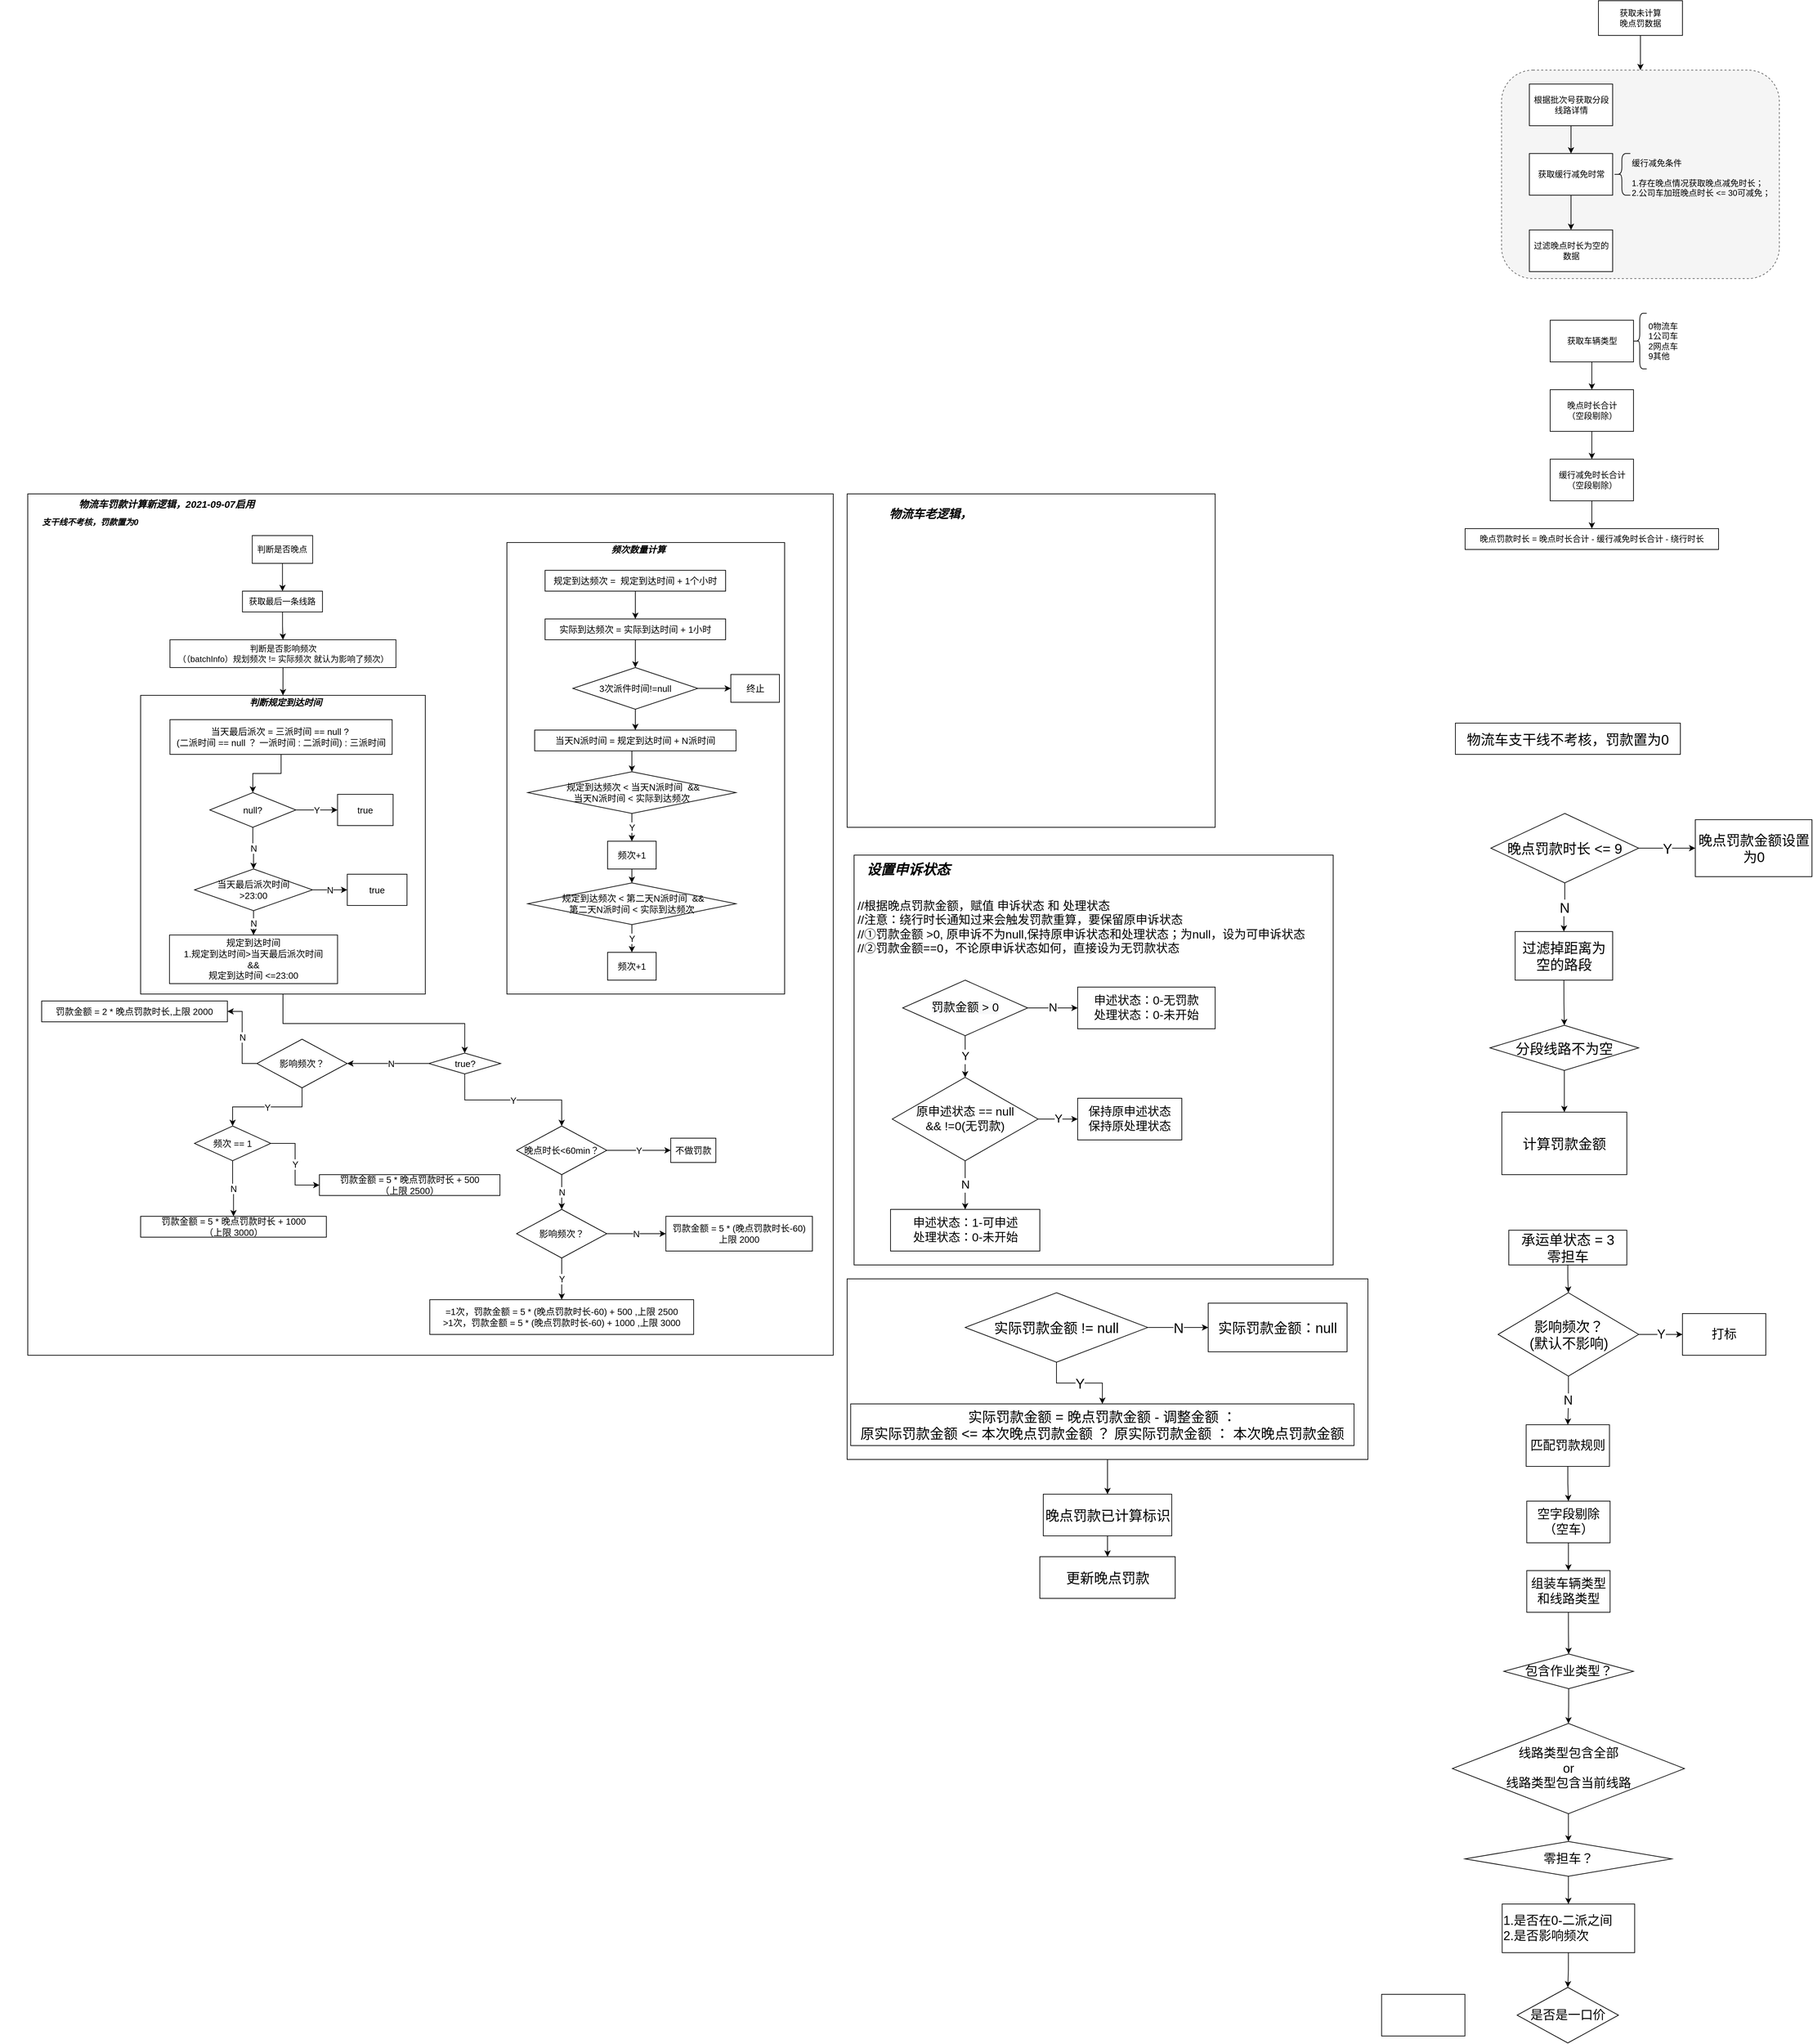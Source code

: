 <mxfile version="15.9.1" type="github">
  <diagram id="L5sY7Q-6gvqycTJfWh3B" name="第 1 页">
    <mxGraphModel dx="4493" dy="668" grid="1" gridSize="10" guides="1" tooltips="1" connect="1" arrows="1" fold="1" page="1" pageScale="1" pageWidth="827" pageHeight="1169" math="0" shadow="0">
      <root>
        <mxCell id="0" />
        <mxCell id="1" parent="0" />
        <mxCell id="x7FfRpxNMGuR6Kh4KBlE-161" style="edgeStyle=orthogonalEdgeStyle;rounded=0;orthogonalLoop=1;jettySize=auto;html=1;exitX=0.5;exitY=1;exitDx=0;exitDy=0;fontSize=20;entryX=0.5;entryY=0;entryDx=0;entryDy=0;" edge="1" parent="1" source="x7FfRpxNMGuR6Kh4KBlE-160" target="x7FfRpxNMGuR6Kh4KBlE-162">
          <mxGeometry relative="1" as="geometry">
            <mxPoint x="-944.667" y="2220" as="targetPoint" />
          </mxGeometry>
        </mxCell>
        <mxCell id="x7FfRpxNMGuR6Kh4KBlE-160" value="" style="rounded=0;whiteSpace=wrap;html=1;fontSize=20;" vertex="1" parent="1">
          <mxGeometry x="-1320" y="1890" width="750" height="260" as="geometry" />
        </mxCell>
        <mxCell id="x7FfRpxNMGuR6Kh4KBlE-134" value="" style="rounded=0;whiteSpace=wrap;html=1;fontSize=17;" vertex="1" parent="1">
          <mxGeometry x="-1320" y="760" width="530" height="480" as="geometry" />
        </mxCell>
        <mxCell id="x7FfRpxNMGuR6Kh4KBlE-17" value="" style="rounded=1;whiteSpace=wrap;html=1;dashed=1;fillColor=#f5f5f5;fontColor=#333333;strokeColor=#666666;" vertex="1" parent="1">
          <mxGeometry x="-377.5" y="150" width="400" height="300" as="geometry" />
        </mxCell>
        <mxCell id="x7FfRpxNMGuR6Kh4KBlE-18" value="" style="edgeStyle=orthogonalEdgeStyle;rounded=0;orthogonalLoop=1;jettySize=auto;html=1;" edge="1" parent="1" source="x7FfRpxNMGuR6Kh4KBlE-1" target="x7FfRpxNMGuR6Kh4KBlE-17">
          <mxGeometry relative="1" as="geometry" />
        </mxCell>
        <mxCell id="x7FfRpxNMGuR6Kh4KBlE-1" value="获取未计算&lt;br&gt;晚点罚数据" style="rounded=0;whiteSpace=wrap;html=1;" vertex="1" parent="1">
          <mxGeometry x="-238" y="50" width="121" height="50" as="geometry" />
        </mxCell>
        <mxCell id="x7FfRpxNMGuR6Kh4KBlE-2" value="根据批次号获取分段线路详情" style="whiteSpace=wrap;html=1;rounded=0;" vertex="1" parent="1">
          <mxGeometry x="-337.5" y="170" width="120" height="60" as="geometry" />
        </mxCell>
        <mxCell id="x7FfRpxNMGuR6Kh4KBlE-12" value="过滤晚点时长为空的数据" style="whiteSpace=wrap;html=1;rounded=0;" vertex="1" parent="1">
          <mxGeometry x="-337.5" y="380" width="120" height="60" as="geometry" />
        </mxCell>
        <mxCell id="x7FfRpxNMGuR6Kh4KBlE-25" value="" style="group" vertex="1" connectable="0" parent="1">
          <mxGeometry x="-307.5" y="500" width="209" height="80" as="geometry" />
        </mxCell>
        <mxCell id="x7FfRpxNMGuR6Kh4KBlE-21" value="获取车辆类型" style="rounded=0;whiteSpace=wrap;html=1;" vertex="1" parent="x7FfRpxNMGuR6Kh4KBlE-25">
          <mxGeometry y="10" width="120" height="60" as="geometry" />
        </mxCell>
        <mxCell id="x7FfRpxNMGuR6Kh4KBlE-22" value="" style="shape=curlyBracket;whiteSpace=wrap;html=1;rounded=1;" vertex="1" parent="x7FfRpxNMGuR6Kh4KBlE-25">
          <mxGeometry x="119" width="20" height="80" as="geometry" />
        </mxCell>
        <mxCell id="x7FfRpxNMGuR6Kh4KBlE-23" value="0物流车 &lt;br&gt;1公司车 &lt;br&gt;2网点车 &lt;br&gt;9其他" style="text;html=1;strokeColor=none;fillColor=none;align=left;verticalAlign=middle;whiteSpace=wrap;rounded=0;" vertex="1" parent="x7FfRpxNMGuR6Kh4KBlE-25">
          <mxGeometry x="139" y="5" width="70" height="70" as="geometry" />
        </mxCell>
        <mxCell id="x7FfRpxNMGuR6Kh4KBlE-26" value="" style="group" vertex="1" connectable="0" parent="1">
          <mxGeometry x="-337.5" y="270" width="350" height="70" as="geometry" />
        </mxCell>
        <mxCell id="x7FfRpxNMGuR6Kh4KBlE-5" value="获取缓行减免时常" style="whiteSpace=wrap;html=1;rounded=0;" vertex="1" parent="x7FfRpxNMGuR6Kh4KBlE-26">
          <mxGeometry width="120" height="60" as="geometry" />
        </mxCell>
        <mxCell id="x7FfRpxNMGuR6Kh4KBlE-8" value="" style="shape=curlyBracket;whiteSpace=wrap;html=1;rounded=1;" vertex="1" parent="x7FfRpxNMGuR6Kh4KBlE-26">
          <mxGeometry x="121" width="24.5" height="60" as="geometry" />
        </mxCell>
        <mxCell id="x7FfRpxNMGuR6Kh4KBlE-10" value="缓行减免条件&lt;br&gt;&lt;br&gt;1.存在晚点情况获取晚点减免时长；&lt;br&gt;2.公司车加班晚点时长 &amp;lt;= 30可减免；" style="text;html=1;strokeColor=none;fillColor=none;align=left;verticalAlign=top;whiteSpace=wrap;rounded=0;" vertex="1" parent="x7FfRpxNMGuR6Kh4KBlE-26">
          <mxGeometry x="145.5" width="204.5" height="70" as="geometry" />
        </mxCell>
        <mxCell id="x7FfRpxNMGuR6Kh4KBlE-7" style="edgeStyle=orthogonalEdgeStyle;rounded=0;orthogonalLoop=1;jettySize=auto;html=1;exitX=0.5;exitY=1;exitDx=0;exitDy=0;" edge="1" parent="1" source="x7FfRpxNMGuR6Kh4KBlE-2" target="x7FfRpxNMGuR6Kh4KBlE-5">
          <mxGeometry relative="1" as="geometry" />
        </mxCell>
        <mxCell id="x7FfRpxNMGuR6Kh4KBlE-15" value="" style="edgeStyle=orthogonalEdgeStyle;rounded=0;orthogonalLoop=1;jettySize=auto;html=1;" edge="1" parent="1" source="x7FfRpxNMGuR6Kh4KBlE-5" target="x7FfRpxNMGuR6Kh4KBlE-12">
          <mxGeometry relative="1" as="geometry" />
        </mxCell>
        <mxCell id="x7FfRpxNMGuR6Kh4KBlE-30" value="" style="edgeStyle=orthogonalEdgeStyle;rounded=0;orthogonalLoop=1;jettySize=auto;html=1;" edge="1" parent="1" source="x7FfRpxNMGuR6Kh4KBlE-27" target="x7FfRpxNMGuR6Kh4KBlE-29">
          <mxGeometry relative="1" as="geometry" />
        </mxCell>
        <mxCell id="x7FfRpxNMGuR6Kh4KBlE-27" value="晚点时长合计&lt;br&gt;（空段剔除）" style="whiteSpace=wrap;html=1;rounded=0;" vertex="1" parent="1">
          <mxGeometry x="-307.5" y="610" width="120" height="60" as="geometry" />
        </mxCell>
        <mxCell id="x7FfRpxNMGuR6Kh4KBlE-28" value="" style="edgeStyle=orthogonalEdgeStyle;rounded=0;orthogonalLoop=1;jettySize=auto;html=1;" edge="1" parent="1" source="x7FfRpxNMGuR6Kh4KBlE-21" target="x7FfRpxNMGuR6Kh4KBlE-27">
          <mxGeometry relative="1" as="geometry" />
        </mxCell>
        <mxCell id="x7FfRpxNMGuR6Kh4KBlE-32" style="edgeStyle=orthogonalEdgeStyle;rounded=0;orthogonalLoop=1;jettySize=auto;html=1;exitX=0.5;exitY=1;exitDx=0;exitDy=0;entryX=0.5;entryY=0;entryDx=0;entryDy=0;" edge="1" parent="1" source="x7FfRpxNMGuR6Kh4KBlE-29" target="x7FfRpxNMGuR6Kh4KBlE-31">
          <mxGeometry relative="1" as="geometry" />
        </mxCell>
        <mxCell id="x7FfRpxNMGuR6Kh4KBlE-29" value="缓行减免时长合计（空段剔除）" style="whiteSpace=wrap;html=1;rounded=0;" vertex="1" parent="1">
          <mxGeometry x="-307.5" y="710" width="120" height="60" as="geometry" />
        </mxCell>
        <mxCell id="x7FfRpxNMGuR6Kh4KBlE-31" value="晚点罚款时长 = 晚点时长合计 - 缓行减免时长合计 - 绕行时长" style="whiteSpace=wrap;html=1;rounded=0;" vertex="1" parent="1">
          <mxGeometry x="-430" y="810" width="365" height="30" as="geometry" />
        </mxCell>
        <mxCell id="x7FfRpxNMGuR6Kh4KBlE-132" value="" style="group" vertex="1" connectable="0" parent="1">
          <mxGeometry x="-2540" y="760" width="1200" height="1240" as="geometry" />
        </mxCell>
        <mxCell id="x7FfRpxNMGuR6Kh4KBlE-33" value="" style="rounded=0;whiteSpace=wrap;html=1;" vertex="1" parent="x7FfRpxNMGuR6Kh4KBlE-132">
          <mxGeometry x="40" width="1160" height="1240" as="geometry" />
        </mxCell>
        <mxCell id="x7FfRpxNMGuR6Kh4KBlE-131" value="" style="group" vertex="1" connectable="0" parent="x7FfRpxNMGuR6Kh4KBlE-132">
          <mxGeometry y="90" width="1170" height="1120" as="geometry" />
        </mxCell>
        <mxCell id="x7FfRpxNMGuR6Kh4KBlE-37" value="&lt;span&gt;判断是否晚点&lt;/span&gt;" style="rounded=0;whiteSpace=wrap;html=1;fontSize=12;" vertex="1" parent="x7FfRpxNMGuR6Kh4KBlE-131">
          <mxGeometry x="363.27" y="-30" width="87" height="40" as="geometry" />
        </mxCell>
        <mxCell id="x7FfRpxNMGuR6Kh4KBlE-38" value="&lt;span&gt;获取最后一条线路&lt;/span&gt;" style="whiteSpace=wrap;html=1;rounded=0;" vertex="1" parent="x7FfRpxNMGuR6Kh4KBlE-131">
          <mxGeometry x="349.15" y="50" width="115.25" height="30" as="geometry" />
        </mxCell>
        <mxCell id="x7FfRpxNMGuR6Kh4KBlE-39" value="" style="edgeStyle=orthogonalEdgeStyle;rounded=0;orthogonalLoop=1;jettySize=auto;html=1;fontSize=12;" edge="1" parent="x7FfRpxNMGuR6Kh4KBlE-131" source="x7FfRpxNMGuR6Kh4KBlE-37" target="x7FfRpxNMGuR6Kh4KBlE-38">
          <mxGeometry relative="1" as="geometry" />
        </mxCell>
        <mxCell id="x7FfRpxNMGuR6Kh4KBlE-40" value="&lt;span style=&quot;font-weight: normal&quot;&gt;判断是否影响频次&lt;br&gt;（（batchInfo）规划频次 != 实际频次 就认为影响了频次）&lt;/span&gt;" style="whiteSpace=wrap;html=1;rounded=0;fontStyle=1" vertex="1" parent="x7FfRpxNMGuR6Kh4KBlE-131">
          <mxGeometry x="244.75" y="120" width="325.52" height="40" as="geometry" />
        </mxCell>
        <mxCell id="x7FfRpxNMGuR6Kh4KBlE-41" value="" style="edgeStyle=orthogonalEdgeStyle;rounded=0;orthogonalLoop=1;jettySize=auto;html=1;fontSize=12;" edge="1" parent="x7FfRpxNMGuR6Kh4KBlE-131" source="x7FfRpxNMGuR6Kh4KBlE-38" target="x7FfRpxNMGuR6Kh4KBlE-40">
          <mxGeometry relative="1" as="geometry" />
        </mxCell>
        <mxCell id="x7FfRpxNMGuR6Kh4KBlE-44" value="" style="whiteSpace=wrap;html=1;rounded=0;fontStyle=1;" vertex="1" parent="x7FfRpxNMGuR6Kh4KBlE-131">
          <mxGeometry x="202.51" y="200" width="410" height="430" as="geometry" />
        </mxCell>
        <mxCell id="x7FfRpxNMGuR6Kh4KBlE-45" value="" style="edgeStyle=orthogonalEdgeStyle;rounded=0;orthogonalLoop=1;jettySize=auto;html=1;fontSize=12;entryX=0.5;entryY=0;entryDx=0;entryDy=0;" edge="1" parent="x7FfRpxNMGuR6Kh4KBlE-131" source="x7FfRpxNMGuR6Kh4KBlE-40" target="x7FfRpxNMGuR6Kh4KBlE-44">
          <mxGeometry relative="1" as="geometry" />
        </mxCell>
        <mxCell id="x7FfRpxNMGuR6Kh4KBlE-46" value="判断规定到达时间" style="text;html=1;strokeColor=none;fillColor=none;align=center;verticalAlign=middle;whiteSpace=wrap;rounded=0;fontSize=13;fontStyle=3" vertex="1" parent="x7FfRpxNMGuR6Kh4KBlE-131">
          <mxGeometry x="354.13" y="200" width="114.76" height="20" as="geometry" />
        </mxCell>
        <mxCell id="x7FfRpxNMGuR6Kh4KBlE-47" value="当天最后派次 = 三派时间 == null ?&amp;nbsp;&lt;br&gt;&amp;nbsp;(二派时间 == null ？ 一派时间 : 二派时间) : 三派时间&amp;nbsp;" style="rounded=0;whiteSpace=wrap;html=1;fontSize=13;" vertex="1" parent="x7FfRpxNMGuR6Kh4KBlE-131">
          <mxGeometry x="244.75" y="235" width="320" height="50" as="geometry" />
        </mxCell>
        <mxCell id="x7FfRpxNMGuR6Kh4KBlE-50" value="" style="edgeStyle=orthogonalEdgeStyle;rounded=0;orthogonalLoop=1;jettySize=auto;html=1;fontSize=13;" edge="1" parent="x7FfRpxNMGuR6Kh4KBlE-131" source="x7FfRpxNMGuR6Kh4KBlE-47" target="x7FfRpxNMGuR6Kh4KBlE-49">
          <mxGeometry relative="1" as="geometry">
            <mxPoint x="364.09" y="305" as="sourcePoint" />
          </mxGeometry>
        </mxCell>
        <mxCell id="x7FfRpxNMGuR6Kh4KBlE-49" value="null?" style="rhombus;whiteSpace=wrap;html=1;fontSize=13;" vertex="1" parent="x7FfRpxNMGuR6Kh4KBlE-131">
          <mxGeometry x="302.13" y="340" width="124" height="50" as="geometry" />
        </mxCell>
        <mxCell id="x7FfRpxNMGuR6Kh4KBlE-53" value="true" style="whiteSpace=wrap;html=1;fontSize=13;" vertex="1" parent="x7FfRpxNMGuR6Kh4KBlE-131">
          <mxGeometry x="486.13" y="342.5" width="80" height="45" as="geometry" />
        </mxCell>
        <mxCell id="x7FfRpxNMGuR6Kh4KBlE-54" value="Y" style="edgeStyle=orthogonalEdgeStyle;rounded=0;orthogonalLoop=1;jettySize=auto;html=1;fontSize=13;" edge="1" parent="x7FfRpxNMGuR6Kh4KBlE-131" source="x7FfRpxNMGuR6Kh4KBlE-49" target="x7FfRpxNMGuR6Kh4KBlE-53">
          <mxGeometry relative="1" as="geometry" />
        </mxCell>
        <mxCell id="x7FfRpxNMGuR6Kh4KBlE-55" value="当天最后派次时间&lt;br&gt;&amp;gt;23:00" style="rhombus;whiteSpace=wrap;html=1;fontSize=13;" vertex="1" parent="x7FfRpxNMGuR6Kh4KBlE-131">
          <mxGeometry x="280.13" y="450" width="170" height="60" as="geometry" />
        </mxCell>
        <mxCell id="x7FfRpxNMGuR6Kh4KBlE-58" value="N" style="edgeStyle=orthogonalEdgeStyle;rounded=0;orthogonalLoop=1;jettySize=auto;html=1;exitX=0.5;exitY=1;exitDx=0;exitDy=0;entryX=0.5;entryY=0;entryDx=0;entryDy=0;fontSize=13;" edge="1" parent="x7FfRpxNMGuR6Kh4KBlE-131" source="x7FfRpxNMGuR6Kh4KBlE-49" target="x7FfRpxNMGuR6Kh4KBlE-55">
          <mxGeometry relative="1" as="geometry" />
        </mxCell>
        <mxCell id="x7FfRpxNMGuR6Kh4KBlE-60" value="true" style="whiteSpace=wrap;html=1;fontSize=13;" vertex="1" parent="x7FfRpxNMGuR6Kh4KBlE-131">
          <mxGeometry x="500.13" y="457.5" width="86" height="45" as="geometry" />
        </mxCell>
        <mxCell id="x7FfRpxNMGuR6Kh4KBlE-59" value="N" style="edgeStyle=orthogonalEdgeStyle;rounded=0;orthogonalLoop=1;jettySize=auto;html=1;exitX=1;exitY=0.5;exitDx=0;exitDy=0;fontSize=13;" edge="1" parent="x7FfRpxNMGuR6Kh4KBlE-131" source="x7FfRpxNMGuR6Kh4KBlE-55" target="x7FfRpxNMGuR6Kh4KBlE-60">
          <mxGeometry relative="1" as="geometry">
            <mxPoint x="546.13" y="455" as="targetPoint" />
          </mxGeometry>
        </mxCell>
        <mxCell id="x7FfRpxNMGuR6Kh4KBlE-63" value="规定到达时间&lt;br&gt;1.规定到达时间&amp;gt;当天最后派次时间&lt;br&gt;&amp;amp;&amp;amp;&lt;br&gt;规定到达时间 &amp;lt;=23:00" style="rounded=0;whiteSpace=wrap;html=1;fontSize=13;" vertex="1" parent="x7FfRpxNMGuR6Kh4KBlE-131">
          <mxGeometry x="244.13" y="545" width="242" height="70" as="geometry" />
        </mxCell>
        <mxCell id="x7FfRpxNMGuR6Kh4KBlE-61" value="N" style="edgeStyle=orthogonalEdgeStyle;rounded=0;orthogonalLoop=1;jettySize=auto;html=1;exitX=0.5;exitY=1;exitDx=0;exitDy=0;fontSize=13;entryX=0.5;entryY=0;entryDx=0;entryDy=0;" edge="1" parent="x7FfRpxNMGuR6Kh4KBlE-131" source="x7FfRpxNMGuR6Kh4KBlE-55" target="x7FfRpxNMGuR6Kh4KBlE-63">
          <mxGeometry relative="1" as="geometry">
            <mxPoint x="364.13" y="555" as="targetPoint" />
          </mxGeometry>
        </mxCell>
        <mxCell id="x7FfRpxNMGuR6Kh4KBlE-68" value="true?" style="rhombus;whiteSpace=wrap;html=1;fontSize=13;" vertex="1" parent="x7FfRpxNMGuR6Kh4KBlE-131">
          <mxGeometry x="617.51" y="715" width="103.5" height="30" as="geometry" />
        </mxCell>
        <mxCell id="x7FfRpxNMGuR6Kh4KBlE-67" style="edgeStyle=orthogonalEdgeStyle;rounded=0;orthogonalLoop=1;jettySize=auto;html=1;exitX=0.5;exitY=1;exitDx=0;exitDy=0;fontSize=13;entryX=0.5;entryY=0;entryDx=0;entryDy=0;" edge="1" parent="x7FfRpxNMGuR6Kh4KBlE-131" source="x7FfRpxNMGuR6Kh4KBlE-44" target="x7FfRpxNMGuR6Kh4KBlE-68">
          <mxGeometry relative="1" as="geometry">
            <mxPoint x="674" y="710" as="targetPoint" />
          </mxGeometry>
        </mxCell>
        <mxCell id="x7FfRpxNMGuR6Kh4KBlE-111" value="" style="group" vertex="1" connectable="0" parent="x7FfRpxNMGuR6Kh4KBlE-131">
          <mxGeometry x="640" y="820" width="530" height="300" as="geometry" />
        </mxCell>
        <mxCell id="x7FfRpxNMGuR6Kh4KBlE-74" value="晚点时长&amp;lt;60min？" style="rhombus;whiteSpace=wrap;html=1;fontSize=13;" vertex="1" parent="x7FfRpxNMGuR6Kh4KBlE-111">
          <mxGeometry x="103.94" width="130" height="70" as="geometry" />
        </mxCell>
        <mxCell id="x7FfRpxNMGuR6Kh4KBlE-75" value="不做罚款" style="whiteSpace=wrap;html=1;fontSize=13;" vertex="1" parent="x7FfRpxNMGuR6Kh4KBlE-111">
          <mxGeometry x="325.94" y="17.5" width="65" height="35" as="geometry" />
        </mxCell>
        <mxCell id="x7FfRpxNMGuR6Kh4KBlE-76" value="Y" style="edgeStyle=orthogonalEdgeStyle;rounded=0;orthogonalLoop=1;jettySize=auto;html=1;fontSize=13;" edge="1" parent="x7FfRpxNMGuR6Kh4KBlE-111" source="x7FfRpxNMGuR6Kh4KBlE-74" target="x7FfRpxNMGuR6Kh4KBlE-75">
          <mxGeometry relative="1" as="geometry" />
        </mxCell>
        <mxCell id="x7FfRpxNMGuR6Kh4KBlE-78" value="影响频次？" style="rhombus;whiteSpace=wrap;html=1;fontSize=13;" vertex="1" parent="x7FfRpxNMGuR6Kh4KBlE-111">
          <mxGeometry x="103.94" y="120" width="130" height="70" as="geometry" />
        </mxCell>
        <mxCell id="x7FfRpxNMGuR6Kh4KBlE-77" value="N" style="edgeStyle=orthogonalEdgeStyle;rounded=0;orthogonalLoop=1;jettySize=auto;html=1;exitX=0.5;exitY=1;exitDx=0;exitDy=0;fontSize=13;entryX=0.5;entryY=0;entryDx=0;entryDy=0;" edge="1" parent="x7FfRpxNMGuR6Kh4KBlE-111" source="x7FfRpxNMGuR6Kh4KBlE-74" target="x7FfRpxNMGuR6Kh4KBlE-78">
          <mxGeometry relative="1" as="geometry">
            <mxPoint x="168.94" y="130" as="targetPoint" />
          </mxGeometry>
        </mxCell>
        <mxCell id="x7FfRpxNMGuR6Kh4KBlE-79" value="罚款金额 = 5 * (晚点罚款时长-60)&lt;br&gt;上限 2000" style="whiteSpace=wrap;html=1;fontSize=13;" vertex="1" parent="x7FfRpxNMGuR6Kh4KBlE-111">
          <mxGeometry x="318.94" y="130" width="211.06" height="50" as="geometry" />
        </mxCell>
        <mxCell id="x7FfRpxNMGuR6Kh4KBlE-80" value="N" style="edgeStyle=orthogonalEdgeStyle;rounded=0;orthogonalLoop=1;jettySize=auto;html=1;fontSize=13;" edge="1" parent="x7FfRpxNMGuR6Kh4KBlE-111" source="x7FfRpxNMGuR6Kh4KBlE-78" target="x7FfRpxNMGuR6Kh4KBlE-79">
          <mxGeometry relative="1" as="geometry" />
        </mxCell>
        <mxCell id="x7FfRpxNMGuR6Kh4KBlE-110" value="=1次，罚款金额 = 5 * (晚点罚款时长-60) + 500 ,上限 2500&lt;br&gt;&amp;gt;1次，罚款金额 = 5 * (晚点罚款时长-60) + 1000 ,上限 3000" style="rounded=0;whiteSpace=wrap;html=1;fontSize=13;" vertex="1" parent="x7FfRpxNMGuR6Kh4KBlE-111">
          <mxGeometry x="-21.06" y="250" width="380" height="50" as="geometry" />
        </mxCell>
        <mxCell id="x7FfRpxNMGuR6Kh4KBlE-109" value="Y" style="edgeStyle=orthogonalEdgeStyle;rounded=0;orthogonalLoop=1;jettySize=auto;html=1;exitX=0.5;exitY=1;exitDx=0;exitDy=0;fontSize=13;entryX=0.5;entryY=0;entryDx=0;entryDy=0;" edge="1" parent="x7FfRpxNMGuR6Kh4KBlE-111" source="x7FfRpxNMGuR6Kh4KBlE-78" target="x7FfRpxNMGuR6Kh4KBlE-110">
          <mxGeometry relative="1" as="geometry">
            <mxPoint x="168.94" y="250" as="targetPoint" />
          </mxGeometry>
        </mxCell>
        <mxCell id="x7FfRpxNMGuR6Kh4KBlE-69" value="Y" style="edgeStyle=orthogonalEdgeStyle;rounded=0;orthogonalLoop=1;jettySize=auto;html=1;exitX=0.5;exitY=1;exitDx=0;exitDy=0;fontSize=13;entryX=0.5;entryY=0;entryDx=0;entryDy=0;" edge="1" parent="x7FfRpxNMGuR6Kh4KBlE-131" source="x7FfRpxNMGuR6Kh4KBlE-68" target="x7FfRpxNMGuR6Kh4KBlE-74">
          <mxGeometry relative="1" as="geometry">
            <mxPoint x="674" y="810" as="targetPoint" />
          </mxGeometry>
        </mxCell>
        <mxCell id="x7FfRpxNMGuR6Kh4KBlE-117" value="影响频次？" style="rhombus;whiteSpace=wrap;html=1;fontSize=13;" vertex="1" parent="x7FfRpxNMGuR6Kh4KBlE-131">
          <mxGeometry x="370" y="695" width="130" height="70" as="geometry" />
        </mxCell>
        <mxCell id="x7FfRpxNMGuR6Kh4KBlE-112" style="edgeStyle=orthogonalEdgeStyle;rounded=0;orthogonalLoop=1;jettySize=auto;html=1;exitX=0;exitY=0.5;exitDx=0;exitDy=0;fontSize=13;entryX=1;entryY=0.5;entryDx=0;entryDy=0;" edge="1" parent="x7FfRpxNMGuR6Kh4KBlE-131" source="x7FfRpxNMGuR6Kh4KBlE-68" target="x7FfRpxNMGuR6Kh4KBlE-117">
          <mxGeometry relative="1" as="geometry">
            <mxPoint x="465" y="730" as="targetPoint" />
          </mxGeometry>
        </mxCell>
        <mxCell id="x7FfRpxNMGuR6Kh4KBlE-113" value="N" style="edgeLabel;html=1;align=center;verticalAlign=middle;resizable=0;points=[];fontSize=13;" vertex="1" connectable="0" parent="x7FfRpxNMGuR6Kh4KBlE-112">
          <mxGeometry x="-0.175" y="4" relative="1" as="geometry">
            <mxPoint x="-6" y="-4" as="offset" />
          </mxGeometry>
        </mxCell>
        <mxCell id="x7FfRpxNMGuR6Kh4KBlE-122" value="罚款金额 = 5 * 晚点罚款时长 + 500&lt;br&gt;（上限 2500）" style="rounded=0;whiteSpace=wrap;html=1;fontSize=13;" vertex="1" parent="x7FfRpxNMGuR6Kh4KBlE-131">
          <mxGeometry x="460.01" y="890" width="259.99" height="30" as="geometry" />
        </mxCell>
        <mxCell id="x7FfRpxNMGuR6Kh4KBlE-121" value="Y" style="edgeStyle=orthogonalEdgeStyle;rounded=0;orthogonalLoop=1;jettySize=auto;html=1;exitX=1;exitY=0.5;exitDx=0;exitDy=0;fontSize=13;entryX=0;entryY=0.5;entryDx=0;entryDy=0;" edge="1" parent="x7FfRpxNMGuR6Kh4KBlE-131" source="x7FfRpxNMGuR6Kh4KBlE-118" target="x7FfRpxNMGuR6Kh4KBlE-122">
          <mxGeometry relative="1" as="geometry">
            <mxPoint x="430" y="844.947" as="targetPoint" />
          </mxGeometry>
        </mxCell>
        <mxCell id="x7FfRpxNMGuR6Kh4KBlE-118" value="频次 == 1" style="rhombus;whiteSpace=wrap;html=1;fontSize=13;" vertex="1" parent="x7FfRpxNMGuR6Kh4KBlE-131">
          <mxGeometry x="280" y="820" width="110" height="50" as="geometry" />
        </mxCell>
        <mxCell id="x7FfRpxNMGuR6Kh4KBlE-119" value="Y" style="edgeStyle=orthogonalEdgeStyle;rounded=0;orthogonalLoop=1;jettySize=auto;html=1;exitX=0.5;exitY=1;exitDx=0;exitDy=0;fontSize=13;" edge="1" parent="x7FfRpxNMGuR6Kh4KBlE-131" source="x7FfRpxNMGuR6Kh4KBlE-117" target="x7FfRpxNMGuR6Kh4KBlE-118">
          <mxGeometry relative="1" as="geometry" />
        </mxCell>
        <mxCell id="x7FfRpxNMGuR6Kh4KBlE-124" value="罚款金额 = 5 * 晚点罚款时长 + 1000&lt;br&gt;（上限 3000）" style="rounded=0;whiteSpace=wrap;html=1;fontSize=13;" vertex="1" parent="x7FfRpxNMGuR6Kh4KBlE-131">
          <mxGeometry x="202.51" y="950" width="267.49" height="30" as="geometry" />
        </mxCell>
        <mxCell id="x7FfRpxNMGuR6Kh4KBlE-123" value="N" style="edgeStyle=orthogonalEdgeStyle;rounded=0;orthogonalLoop=1;jettySize=auto;html=1;exitX=0.5;exitY=1;exitDx=0;exitDy=0;fontSize=13;entryX=0.5;entryY=0;entryDx=0;entryDy=0;" edge="1" parent="x7FfRpxNMGuR6Kh4KBlE-131" source="x7FfRpxNMGuR6Kh4KBlE-118" target="x7FfRpxNMGuR6Kh4KBlE-124">
          <mxGeometry relative="1" as="geometry">
            <mxPoint x="335.316" y="940" as="targetPoint" />
          </mxGeometry>
        </mxCell>
        <mxCell id="x7FfRpxNMGuR6Kh4KBlE-127" value="罚款金额 = 2 * 晚点罚款时长,上限 2000" style="rounded=0;whiteSpace=wrap;html=1;fontSize=13;" vertex="1" parent="x7FfRpxNMGuR6Kh4KBlE-131">
          <mxGeometry x="60" y="640" width="267.49" height="30" as="geometry" />
        </mxCell>
        <mxCell id="x7FfRpxNMGuR6Kh4KBlE-126" value="N" style="edgeStyle=orthogonalEdgeStyle;rounded=0;orthogonalLoop=1;jettySize=auto;html=1;exitX=0;exitY=0.5;exitDx=0;exitDy=0;fontSize=13;entryX=1;entryY=0.5;entryDx=0;entryDy=0;" edge="1" parent="x7FfRpxNMGuR6Kh4KBlE-131" source="x7FfRpxNMGuR6Kh4KBlE-117" target="x7FfRpxNMGuR6Kh4KBlE-127">
          <mxGeometry relative="1" as="geometry">
            <mxPoint x="280" y="730.211" as="targetPoint" />
          </mxGeometry>
        </mxCell>
        <mxCell id="x7FfRpxNMGuR6Kh4KBlE-114" value="" style="group" vertex="1" connectable="0" parent="x7FfRpxNMGuR6Kh4KBlE-131">
          <mxGeometry x="730" y="-20" width="400" height="650" as="geometry" />
        </mxCell>
        <mxCell id="x7FfRpxNMGuR6Kh4KBlE-106" value="" style="group" vertex="1" connectable="0" parent="x7FfRpxNMGuR6Kh4KBlE-114">
          <mxGeometry width="400" height="650" as="geometry" />
        </mxCell>
        <mxCell id="x7FfRpxNMGuR6Kh4KBlE-105" value="" style="rounded=0;whiteSpace=wrap;html=1;fontSize=13;" vertex="1" parent="x7FfRpxNMGuR6Kh4KBlE-106">
          <mxGeometry width="400" height="650" as="geometry" />
        </mxCell>
        <mxCell id="x7FfRpxNMGuR6Kh4KBlE-83" value="频次数量计算" style="text;html=1;strokeColor=none;fillColor=none;align=center;verticalAlign=middle;whiteSpace=wrap;rounded=0;fontSize=13;fontStyle=3" vertex="1" parent="x7FfRpxNMGuR6Kh4KBlE-106">
          <mxGeometry x="136.842" width="105.263" height="20" as="geometry" />
        </mxCell>
        <mxCell id="x7FfRpxNMGuR6Kh4KBlE-84" value="规定到达频次 =&amp;nbsp; 规定到达时间 + 1个小时" style="rounded=0;whiteSpace=wrap;html=1;fontSize=13;" vertex="1" parent="x7FfRpxNMGuR6Kh4KBlE-114">
          <mxGeometry x="55" y="40" width="260" height="30" as="geometry" />
        </mxCell>
        <mxCell id="x7FfRpxNMGuR6Kh4KBlE-85" value="实际到达频次 =&amp;nbsp;实际到达时间 + 1小时" style="rounded=0;whiteSpace=wrap;html=1;fontSize=13;" vertex="1" parent="x7FfRpxNMGuR6Kh4KBlE-114">
          <mxGeometry x="55" y="110" width="260" height="30" as="geometry" />
        </mxCell>
        <mxCell id="x7FfRpxNMGuR6Kh4KBlE-90" style="edgeStyle=orthogonalEdgeStyle;rounded=0;orthogonalLoop=1;jettySize=auto;html=1;exitX=0.5;exitY=1;exitDx=0;exitDy=0;entryX=0.5;entryY=0;entryDx=0;entryDy=0;fontSize=13;" edge="1" parent="x7FfRpxNMGuR6Kh4KBlE-114" source="x7FfRpxNMGuR6Kh4KBlE-84" target="x7FfRpxNMGuR6Kh4KBlE-85">
          <mxGeometry relative="1" as="geometry" />
        </mxCell>
        <mxCell id="x7FfRpxNMGuR6Kh4KBlE-86" value="3次派件时间!=null" style="rhombus;whiteSpace=wrap;html=1;fontSize=13;" vertex="1" parent="x7FfRpxNMGuR6Kh4KBlE-114">
          <mxGeometry x="95" y="180" width="180" height="60" as="geometry" />
        </mxCell>
        <mxCell id="x7FfRpxNMGuR6Kh4KBlE-91" style="edgeStyle=orthogonalEdgeStyle;rounded=0;orthogonalLoop=1;jettySize=auto;html=1;exitX=0.5;exitY=1;exitDx=0;exitDy=0;entryX=0.5;entryY=0;entryDx=0;entryDy=0;fontSize=13;" edge="1" parent="x7FfRpxNMGuR6Kh4KBlE-114" source="x7FfRpxNMGuR6Kh4KBlE-85" target="x7FfRpxNMGuR6Kh4KBlE-86">
          <mxGeometry relative="1" as="geometry" />
        </mxCell>
        <mxCell id="x7FfRpxNMGuR6Kh4KBlE-88" value="终止" style="rounded=0;whiteSpace=wrap;html=1;fontSize=13;" vertex="1" parent="x7FfRpxNMGuR6Kh4KBlE-114">
          <mxGeometry x="322.5" y="190" width="70" height="40" as="geometry" />
        </mxCell>
        <mxCell id="x7FfRpxNMGuR6Kh4KBlE-87" style="edgeStyle=orthogonalEdgeStyle;rounded=0;orthogonalLoop=1;jettySize=auto;html=1;exitX=1;exitY=0.5;exitDx=0;exitDy=0;fontSize=13;entryX=0;entryY=0.5;entryDx=0;entryDy=0;" edge="1" parent="x7FfRpxNMGuR6Kh4KBlE-114" source="x7FfRpxNMGuR6Kh4KBlE-86" target="x7FfRpxNMGuR6Kh4KBlE-88">
          <mxGeometry relative="1" as="geometry">
            <mxPoint x="355" y="200" as="targetPoint" />
          </mxGeometry>
        </mxCell>
        <mxCell id="x7FfRpxNMGuR6Kh4KBlE-89" value="当天N派时间 = 规定到达时间 + N派时间" style="rounded=0;whiteSpace=wrap;html=1;fontSize=13;" vertex="1" parent="x7FfRpxNMGuR6Kh4KBlE-114">
          <mxGeometry x="40" y="270" width="290" height="30" as="geometry" />
        </mxCell>
        <mxCell id="x7FfRpxNMGuR6Kh4KBlE-92" style="edgeStyle=orthogonalEdgeStyle;rounded=0;orthogonalLoop=1;jettySize=auto;html=1;exitX=0.5;exitY=1;exitDx=0;exitDy=0;fontSize=13;" edge="1" parent="x7FfRpxNMGuR6Kh4KBlE-114" source="x7FfRpxNMGuR6Kh4KBlE-86" target="x7FfRpxNMGuR6Kh4KBlE-89">
          <mxGeometry relative="1" as="geometry" />
        </mxCell>
        <mxCell id="x7FfRpxNMGuR6Kh4KBlE-94" value="&amp;nbsp;规定到达频次 &amp;lt; 当天N派时间&amp;nbsp; &amp;amp;&amp;amp;&lt;br&gt;当天N派时间 &amp;lt; 实际到达频次" style="rhombus;whiteSpace=wrap;html=1;fontSize=13;" vertex="1" parent="x7FfRpxNMGuR6Kh4KBlE-114">
          <mxGeometry x="30" y="330" width="300" height="60" as="geometry" />
        </mxCell>
        <mxCell id="x7FfRpxNMGuR6Kh4KBlE-93" style="edgeStyle=orthogonalEdgeStyle;rounded=0;orthogonalLoop=1;jettySize=auto;html=1;exitX=0.5;exitY=1;exitDx=0;exitDy=0;fontSize=13;entryX=0.5;entryY=0;entryDx=0;entryDy=0;" edge="1" parent="x7FfRpxNMGuR6Kh4KBlE-114" source="x7FfRpxNMGuR6Kh4KBlE-89" target="x7FfRpxNMGuR6Kh4KBlE-94">
          <mxGeometry relative="1" as="geometry">
            <mxPoint x="185" y="330" as="targetPoint" />
          </mxGeometry>
        </mxCell>
        <mxCell id="x7FfRpxNMGuR6Kh4KBlE-98" value="频次+1" style="rounded=0;whiteSpace=wrap;html=1;fontSize=13;" vertex="1" parent="x7FfRpxNMGuR6Kh4KBlE-114">
          <mxGeometry x="145" y="430" width="70" height="40" as="geometry" />
        </mxCell>
        <mxCell id="x7FfRpxNMGuR6Kh4KBlE-97" value="Y" style="edgeStyle=orthogonalEdgeStyle;rounded=0;orthogonalLoop=1;jettySize=auto;html=1;exitX=0.5;exitY=1;exitDx=0;exitDy=0;fontSize=13;entryX=0.5;entryY=0;entryDx=0;entryDy=0;" edge="1" parent="x7FfRpxNMGuR6Kh4KBlE-114" source="x7FfRpxNMGuR6Kh4KBlE-94" target="x7FfRpxNMGuR6Kh4KBlE-98">
          <mxGeometry relative="1" as="geometry">
            <mxPoint x="180" y="420" as="targetPoint" />
          </mxGeometry>
        </mxCell>
        <mxCell id="x7FfRpxNMGuR6Kh4KBlE-100" value="&amp;nbsp;规定到达频次 &amp;lt; 第二天N派时间&amp;nbsp; &amp;amp;&amp;amp;&lt;br&gt;第二天N派时间&amp;nbsp;&amp;lt; 实际到达频次" style="rhombus;whiteSpace=wrap;html=1;fontSize=13;" vertex="1" parent="x7FfRpxNMGuR6Kh4KBlE-114">
          <mxGeometry x="30" y="490" width="300" height="60" as="geometry" />
        </mxCell>
        <mxCell id="x7FfRpxNMGuR6Kh4KBlE-102" style="edgeStyle=orthogonalEdgeStyle;rounded=0;orthogonalLoop=1;jettySize=auto;html=1;exitX=0.5;exitY=1;exitDx=0;exitDy=0;entryX=0.5;entryY=0;entryDx=0;entryDy=0;fontSize=13;" edge="1" parent="x7FfRpxNMGuR6Kh4KBlE-114" source="x7FfRpxNMGuR6Kh4KBlE-98" target="x7FfRpxNMGuR6Kh4KBlE-100">
          <mxGeometry relative="1" as="geometry" />
        </mxCell>
        <mxCell id="x7FfRpxNMGuR6Kh4KBlE-103" value="频次+1" style="rounded=0;whiteSpace=wrap;html=1;fontSize=13;" vertex="1" parent="x7FfRpxNMGuR6Kh4KBlE-114">
          <mxGeometry x="145" y="590" width="70" height="40" as="geometry" />
        </mxCell>
        <mxCell id="x7FfRpxNMGuR6Kh4KBlE-104" value="Y" style="edgeStyle=orthogonalEdgeStyle;rounded=0;orthogonalLoop=1;jettySize=auto;html=1;exitX=0.5;exitY=1;exitDx=0;exitDy=0;fontSize=13;" edge="1" parent="x7FfRpxNMGuR6Kh4KBlE-114" source="x7FfRpxNMGuR6Kh4KBlE-100" target="x7FfRpxNMGuR6Kh4KBlE-103">
          <mxGeometry relative="1" as="geometry" />
        </mxCell>
        <mxCell id="x7FfRpxNMGuR6Kh4KBlE-36" value="" style="group" vertex="1" connectable="0" parent="x7FfRpxNMGuR6Kh4KBlE-132">
          <mxGeometry x="20" y="-10" width="360" height="60" as="geometry" />
        </mxCell>
        <mxCell id="x7FfRpxNMGuR6Kh4KBlE-34" value="物流车罚款计算新逻辑，2021-09-07启用&lt;br&gt;" style="text;html=1;strokeColor=none;fillColor=none;align=center;verticalAlign=middle;whiteSpace=wrap;rounded=0;fontSize=14;fontStyle=3" vertex="1" parent="x7FfRpxNMGuR6Kh4KBlE-36">
          <mxGeometry x="80" y="10" width="280" height="30" as="geometry" />
        </mxCell>
        <mxCell id="x7FfRpxNMGuR6Kh4KBlE-35" value="&lt;span style=&quot;font-style: italic ; font-weight: 700 ; font-size: 12px&quot;&gt;支干线不考核，罚款置为0&lt;/span&gt;" style="text;html=1;strokeColor=none;fillColor=none;align=center;verticalAlign=middle;whiteSpace=wrap;rounded=0;fontSize=14;" vertex="1" parent="x7FfRpxNMGuR6Kh4KBlE-36">
          <mxGeometry y="40" width="220" height="20" as="geometry" />
        </mxCell>
        <mxCell id="x7FfRpxNMGuR6Kh4KBlE-133" value="物流车老逻辑，" style="text;html=1;strokeColor=none;fillColor=none;align=center;verticalAlign=middle;whiteSpace=wrap;rounded=0;fontSize=17;fontStyle=3" vertex="1" parent="1">
          <mxGeometry x="-1310" y="770" width="220" height="40" as="geometry" />
        </mxCell>
        <mxCell id="x7FfRpxNMGuR6Kh4KBlE-152" value="" style="group" vertex="1" connectable="0" parent="1">
          <mxGeometry x="-1310" y="1280" width="702.5" height="590" as="geometry" />
        </mxCell>
        <mxCell id="x7FfRpxNMGuR6Kh4KBlE-150" value="" style="rounded=0;whiteSpace=wrap;html=1;fontSize=17;" vertex="1" parent="x7FfRpxNMGuR6Kh4KBlE-152">
          <mxGeometry width="690" height="590" as="geometry" />
        </mxCell>
        <mxCell id="x7FfRpxNMGuR6Kh4KBlE-136" value="&lt;span style=&quot;color: rgb(0 , 0 , 0) ; font-family: &amp;#34;helvetica&amp;#34; ; font-size: 17px ; font-style: normal ; font-weight: 400 ; letter-spacing: normal ; text-align: center ; text-indent: 0px ; text-transform: none ; word-spacing: 0px ; background-color: rgb(248 , 249 , 250) ; display: inline ; float: none&quot;&gt;罚款金额 &amp;gt; 0&lt;/span&gt;" style="rhombus;whiteSpace=wrap;html=1;fontSize=17;" vertex="1" parent="x7FfRpxNMGuR6Kh4KBlE-152">
          <mxGeometry x="70" y="180" width="180" height="80" as="geometry" />
        </mxCell>
        <mxCell id="x7FfRpxNMGuR6Kh4KBlE-138" value="&lt;div&gt;//根据晚点罚款金额，赋值 申诉状态 和 处理状态&lt;/div&gt;&lt;div&gt;//注意：绕行时长通知过来会触发罚款重算，要保留原申诉状态&lt;/div&gt;&lt;div&gt;//①罚款金额 &amp;gt;0, 原申诉不为null,保持原申诉状态和处理状态；为null，设为可申诉状态&lt;/div&gt;&lt;div&gt;//②罚款金额==0，不论原申诉状态如何，直接设为无罚款状态&lt;/div&gt;" style="text;html=1;strokeColor=none;fillColor=none;align=left;verticalAlign=middle;whiteSpace=wrap;rounded=0;fontSize=17;" vertex="1" parent="x7FfRpxNMGuR6Kh4KBlE-152">
          <mxGeometry x="2.5" y="49" width="700" height="110" as="geometry" />
        </mxCell>
        <mxCell id="x7FfRpxNMGuR6Kh4KBlE-140" value="&lt;font face=&quot;helvetica&quot;&gt;原申述状态 == null &lt;br&gt;&amp;amp;&amp;amp; !=0(无罚款)&lt;/font&gt;" style="rhombus;whiteSpace=wrap;html=1;fontSize=17;" vertex="1" parent="x7FfRpxNMGuR6Kh4KBlE-152">
          <mxGeometry x="55" y="320" width="210" height="120" as="geometry" />
        </mxCell>
        <mxCell id="x7FfRpxNMGuR6Kh4KBlE-139" value="Y" style="edgeStyle=orthogonalEdgeStyle;rounded=0;orthogonalLoop=1;jettySize=auto;html=1;exitX=0.5;exitY=1;exitDx=0;exitDy=0;fontSize=17;entryX=0.5;entryY=0;entryDx=0;entryDy=0;" edge="1" parent="x7FfRpxNMGuR6Kh4KBlE-152" source="x7FfRpxNMGuR6Kh4KBlE-136" target="x7FfRpxNMGuR6Kh4KBlE-140">
          <mxGeometry relative="1" as="geometry">
            <mxPoint x="159.385" y="320" as="targetPoint" />
          </mxGeometry>
        </mxCell>
        <mxCell id="x7FfRpxNMGuR6Kh4KBlE-142" value="保持原申述状态&lt;br&gt;保持原处理状态" style="rounded=0;whiteSpace=wrap;html=1;fontSize=17;" vertex="1" parent="x7FfRpxNMGuR6Kh4KBlE-152">
          <mxGeometry x="322" y="350" width="150" height="60" as="geometry" />
        </mxCell>
        <mxCell id="x7FfRpxNMGuR6Kh4KBlE-141" value="Y" style="edgeStyle=orthogonalEdgeStyle;rounded=0;orthogonalLoop=1;jettySize=auto;html=1;exitX=1;exitY=0.5;exitDx=0;exitDy=0;fontSize=17;entryX=0;entryY=0.5;entryDx=0;entryDy=0;" edge="1" parent="x7FfRpxNMGuR6Kh4KBlE-152" source="x7FfRpxNMGuR6Kh4KBlE-140" target="x7FfRpxNMGuR6Kh4KBlE-142">
          <mxGeometry relative="1" as="geometry">
            <mxPoint x="370" y="380.615" as="targetPoint" />
          </mxGeometry>
        </mxCell>
        <mxCell id="x7FfRpxNMGuR6Kh4KBlE-144" value="申述状态：1-可申述&lt;br&gt;处理状态：0-未开始" style="rounded=0;whiteSpace=wrap;html=1;fontSize=17;" vertex="1" parent="x7FfRpxNMGuR6Kh4KBlE-152">
          <mxGeometry x="52.5" y="510" width="215" height="60" as="geometry" />
        </mxCell>
        <mxCell id="x7FfRpxNMGuR6Kh4KBlE-143" value="N" style="edgeStyle=orthogonalEdgeStyle;rounded=0;orthogonalLoop=1;jettySize=auto;html=1;exitX=0.5;exitY=1;exitDx=0;exitDy=0;fontSize=17;entryX=0.5;entryY=0;entryDx=0;entryDy=0;" edge="1" parent="x7FfRpxNMGuR6Kh4KBlE-152" source="x7FfRpxNMGuR6Kh4KBlE-140" target="x7FfRpxNMGuR6Kh4KBlE-144">
          <mxGeometry relative="1" as="geometry">
            <mxPoint x="159.385" y="540" as="targetPoint" />
          </mxGeometry>
        </mxCell>
        <mxCell id="x7FfRpxNMGuR6Kh4KBlE-148" value="申述状态：0-无罚款&lt;br&gt;处理状态：0-未开始" style="rounded=0;whiteSpace=wrap;html=1;fontSize=17;" vertex="1" parent="x7FfRpxNMGuR6Kh4KBlE-152">
          <mxGeometry x="322" y="190" width="198" height="60" as="geometry" />
        </mxCell>
        <mxCell id="x7FfRpxNMGuR6Kh4KBlE-146" value="N" style="edgeStyle=orthogonalEdgeStyle;rounded=0;orthogonalLoop=1;jettySize=auto;html=1;exitX=1;exitY=0.5;exitDx=0;exitDy=0;fontSize=17;entryX=0;entryY=0.5;entryDx=0;entryDy=0;" edge="1" parent="x7FfRpxNMGuR6Kh4KBlE-152" source="x7FfRpxNMGuR6Kh4KBlE-136" target="x7FfRpxNMGuR6Kh4KBlE-148">
          <mxGeometry relative="1" as="geometry">
            <mxPoint x="350" y="221" as="targetPoint" />
          </mxGeometry>
        </mxCell>
        <mxCell id="x7FfRpxNMGuR6Kh4KBlE-151" value="设置申诉状态" style="text;html=1;strokeColor=none;fillColor=none;align=center;verticalAlign=middle;whiteSpace=wrap;rounded=0;fontSize=20;fontStyle=3" vertex="1" parent="x7FfRpxNMGuR6Kh4KBlE-152">
          <mxGeometry x="2.5" width="150" height="40" as="geometry" />
        </mxCell>
        <mxCell id="x7FfRpxNMGuR6Kh4KBlE-155" value="N" style="edgeStyle=orthogonalEdgeStyle;rounded=0;orthogonalLoop=1;jettySize=auto;html=1;exitX=1;exitY=0.5;exitDx=0;exitDy=0;fontSize=20;entryX=0;entryY=0.5;entryDx=0;entryDy=0;" edge="1" parent="1" source="x7FfRpxNMGuR6Kh4KBlE-154" target="x7FfRpxNMGuR6Kh4KBlE-156">
          <mxGeometry relative="1" as="geometry">
            <mxPoint x="-820" y="1959.667" as="targetPoint" />
          </mxGeometry>
        </mxCell>
        <mxCell id="x7FfRpxNMGuR6Kh4KBlE-157" value="Y" style="edgeStyle=orthogonalEdgeStyle;rounded=0;orthogonalLoop=1;jettySize=auto;html=1;exitX=0.5;exitY=1;exitDx=0;exitDy=0;fontSize=20;entryX=0.5;entryY=0;entryDx=0;entryDy=0;" edge="1" parent="1" source="x7FfRpxNMGuR6Kh4KBlE-154" target="x7FfRpxNMGuR6Kh4KBlE-158">
          <mxGeometry relative="1" as="geometry">
            <mxPoint x="-1018" y="2110" as="targetPoint" />
          </mxGeometry>
        </mxCell>
        <mxCell id="x7FfRpxNMGuR6Kh4KBlE-154" value="实际罚款金额 != null" style="rhombus;whiteSpace=wrap;html=1;fontSize=20;" vertex="1" parent="1">
          <mxGeometry x="-1150" y="1910" width="263" height="100" as="geometry" />
        </mxCell>
        <mxCell id="x7FfRpxNMGuR6Kh4KBlE-156" value="实际罚款金额：null" style="rounded=0;whiteSpace=wrap;html=1;fontSize=20;" vertex="1" parent="1">
          <mxGeometry x="-800" y="1925" width="200" height="70" as="geometry" />
        </mxCell>
        <mxCell id="x7FfRpxNMGuR6Kh4KBlE-158" value="实际罚款金额 = 晚点罚款金额 - 调整金额 ：&lt;br&gt;原实际罚款金额 &amp;lt;= 本次晚点罚款金额 ？ 原实际罚款金额 ： 本次晚点罚款金额" style="rounded=0;whiteSpace=wrap;html=1;fontSize=20;" vertex="1" parent="1">
          <mxGeometry x="-1314.88" y="2070" width="724.88" height="60" as="geometry" />
        </mxCell>
        <mxCell id="x7FfRpxNMGuR6Kh4KBlE-164" style="edgeStyle=orthogonalEdgeStyle;rounded=0;orthogonalLoop=1;jettySize=auto;html=1;exitX=0.5;exitY=1;exitDx=0;exitDy=0;entryX=0.5;entryY=0;entryDx=0;entryDy=0;fontSize=20;" edge="1" parent="1" source="x7FfRpxNMGuR6Kh4KBlE-162" target="x7FfRpxNMGuR6Kh4KBlE-163">
          <mxGeometry relative="1" as="geometry" />
        </mxCell>
        <mxCell id="x7FfRpxNMGuR6Kh4KBlE-162" value="晚点罚款已计算标识" style="rounded=0;whiteSpace=wrap;html=1;fontSize=20;" vertex="1" parent="1">
          <mxGeometry x="-1037.5" y="2200" width="185" height="60" as="geometry" />
        </mxCell>
        <mxCell id="x7FfRpxNMGuR6Kh4KBlE-163" value="更新晚点罚款" style="rounded=0;whiteSpace=wrap;html=1;fontSize=20;" vertex="1" parent="1">
          <mxGeometry x="-1042.5" y="2290" width="195" height="60" as="geometry" />
        </mxCell>
        <mxCell id="x7FfRpxNMGuR6Kh4KBlE-165" value="物流车支干线不考核，罚款置为0" style="rounded=0;whiteSpace=wrap;html=1;fontSize=20;" vertex="1" parent="1">
          <mxGeometry x="-444" y="1090" width="324" height="45" as="geometry" />
        </mxCell>
        <mxCell id="x7FfRpxNMGuR6Kh4KBlE-167" value="Y" style="edgeStyle=orthogonalEdgeStyle;rounded=0;orthogonalLoop=1;jettySize=auto;html=1;exitX=1;exitY=0.5;exitDx=0;exitDy=0;fontSize=20;entryX=0;entryY=0.5;entryDx=0;entryDy=0;" edge="1" parent="1" source="x7FfRpxNMGuR6Kh4KBlE-166" target="x7FfRpxNMGuR6Kh4KBlE-168">
          <mxGeometry relative="1" as="geometry">
            <mxPoint x="-120" y="1269.667" as="targetPoint" />
          </mxGeometry>
        </mxCell>
        <mxCell id="x7FfRpxNMGuR6Kh4KBlE-170" value="N" style="edgeStyle=orthogonalEdgeStyle;rounded=0;orthogonalLoop=1;jettySize=auto;html=1;exitX=0.5;exitY=1;exitDx=0;exitDy=0;fontSize=20;entryX=0.5;entryY=0;entryDx=0;entryDy=0;" edge="1" parent="1" source="x7FfRpxNMGuR6Kh4KBlE-166" target="x7FfRpxNMGuR6Kh4KBlE-171">
          <mxGeometry relative="1" as="geometry">
            <mxPoint x="-286.143" y="1430" as="targetPoint" />
          </mxGeometry>
        </mxCell>
        <mxCell id="x7FfRpxNMGuR6Kh4KBlE-166" value="晚点罚款时长 &amp;lt;= 9" style="rhombus;whiteSpace=wrap;html=1;fontSize=20;" vertex="1" parent="1">
          <mxGeometry x="-393" y="1220" width="213" height="100" as="geometry" />
        </mxCell>
        <mxCell id="x7FfRpxNMGuR6Kh4KBlE-168" value="晚点罚款金额设置为0" style="rounded=0;whiteSpace=wrap;html=1;fontSize=20;" vertex="1" parent="1">
          <mxGeometry x="-98.5" y="1229" width="168" height="82" as="geometry" />
        </mxCell>
        <mxCell id="x7FfRpxNMGuR6Kh4KBlE-172" style="edgeStyle=orthogonalEdgeStyle;rounded=0;orthogonalLoop=1;jettySize=auto;html=1;exitX=0.5;exitY=1;exitDx=0;exitDy=0;fontSize=20;entryX=0.5;entryY=0;entryDx=0;entryDy=0;" edge="1" parent="1" source="x7FfRpxNMGuR6Kh4KBlE-171" target="x7FfRpxNMGuR6Kh4KBlE-173">
          <mxGeometry relative="1" as="geometry">
            <mxPoint x="-287.571" y="1510" as="targetPoint" />
          </mxGeometry>
        </mxCell>
        <mxCell id="x7FfRpxNMGuR6Kh4KBlE-171" value="过滤掉距离为空的路段" style="rounded=0;whiteSpace=wrap;html=1;fontSize=20;" vertex="1" parent="1">
          <mxGeometry x="-358" y="1390" width="140.5" height="70" as="geometry" />
        </mxCell>
        <mxCell id="x7FfRpxNMGuR6Kh4KBlE-175" style="edgeStyle=orthogonalEdgeStyle;rounded=0;orthogonalLoop=1;jettySize=auto;html=1;exitX=0.5;exitY=1;exitDx=0;exitDy=0;fontSize=20;" edge="1" parent="1" source="x7FfRpxNMGuR6Kh4KBlE-173" target="x7FfRpxNMGuR6Kh4KBlE-174">
          <mxGeometry relative="1" as="geometry" />
        </mxCell>
        <mxCell id="x7FfRpxNMGuR6Kh4KBlE-173" value="分段线路不为空" style="rhombus;whiteSpace=wrap;html=1;fontSize=20;" vertex="1" parent="1">
          <mxGeometry x="-394.25" y="1525" width="214.25" height="65" as="geometry" />
        </mxCell>
        <mxCell id="x7FfRpxNMGuR6Kh4KBlE-174" value="计算罚款金额" style="rounded=0;whiteSpace=wrap;html=1;fontSize=20;" vertex="1" parent="1">
          <mxGeometry x="-377.12" y="1650" width="180" height="90" as="geometry" />
        </mxCell>
        <mxCell id="x7FfRpxNMGuR6Kh4KBlE-178" style="edgeStyle=orthogonalEdgeStyle;rounded=0;orthogonalLoop=1;jettySize=auto;html=1;exitX=0.5;exitY=1;exitDx=0;exitDy=0;fontSize=20;entryX=0.5;entryY=0;entryDx=0;entryDy=0;" edge="1" parent="1" source="x7FfRpxNMGuR6Kh4KBlE-176" target="x7FfRpxNMGuR6Kh4KBlE-179">
          <mxGeometry relative="1" as="geometry">
            <mxPoint x="-282" y="1925" as="targetPoint" />
          </mxGeometry>
        </mxCell>
        <mxCell id="x7FfRpxNMGuR6Kh4KBlE-176" value="承运单状态 = 3&lt;br&gt;零担车" style="rounded=0;whiteSpace=wrap;html=1;fontSize=20;" vertex="1" parent="1">
          <mxGeometry x="-367.12" y="1820" width="170" height="50" as="geometry" />
        </mxCell>
        <mxCell id="x7FfRpxNMGuR6Kh4KBlE-180" value="Y" style="edgeStyle=orthogonalEdgeStyle;rounded=0;orthogonalLoop=1;jettySize=auto;html=1;exitX=1;exitY=0.5;exitDx=0;exitDy=0;fontSize=18;entryX=0;entryY=0.5;entryDx=0;entryDy=0;" edge="1" parent="1" source="x7FfRpxNMGuR6Kh4KBlE-179" target="x7FfRpxNMGuR6Kh4KBlE-181">
          <mxGeometry relative="1" as="geometry">
            <mxPoint x="-180" y="1965.333" as="targetPoint" />
          </mxGeometry>
        </mxCell>
        <mxCell id="x7FfRpxNMGuR6Kh4KBlE-183" value="N" style="edgeStyle=orthogonalEdgeStyle;rounded=0;orthogonalLoop=1;jettySize=auto;html=1;exitX=0.5;exitY=1;exitDx=0;exitDy=0;fontSize=18;" edge="1" parent="1" source="x7FfRpxNMGuR6Kh4KBlE-179" target="x7FfRpxNMGuR6Kh4KBlE-182">
          <mxGeometry relative="1" as="geometry" />
        </mxCell>
        <mxCell id="x7FfRpxNMGuR6Kh4KBlE-179" value="影响频次？&lt;br&gt;(默认不影响)" style="rhombus;whiteSpace=wrap;html=1;fontSize=20;" vertex="1" parent="1">
          <mxGeometry x="-382.5" y="1910" width="202.5" height="120" as="geometry" />
        </mxCell>
        <mxCell id="x7FfRpxNMGuR6Kh4KBlE-181" value="打标" style="rounded=0;whiteSpace=wrap;html=1;fontSize=18;" vertex="1" parent="1">
          <mxGeometry x="-117" y="1940" width="120" height="60" as="geometry" />
        </mxCell>
        <mxCell id="x7FfRpxNMGuR6Kh4KBlE-184" style="edgeStyle=orthogonalEdgeStyle;rounded=0;orthogonalLoop=1;jettySize=auto;html=1;exitX=0.5;exitY=1;exitDx=0;exitDy=0;fontSize=18;entryX=0.5;entryY=0;entryDx=0;entryDy=0;" edge="1" parent="1" source="x7FfRpxNMGuR6Kh4KBlE-182" target="x7FfRpxNMGuR6Kh4KBlE-185">
          <mxGeometry relative="1" as="geometry">
            <mxPoint x="-282.167" y="2200" as="targetPoint" />
          </mxGeometry>
        </mxCell>
        <mxCell id="x7FfRpxNMGuR6Kh4KBlE-182" value="匹配罚款规则" style="rounded=0;whiteSpace=wrap;html=1;fontSize=18;" vertex="1" parent="1">
          <mxGeometry x="-342.12" y="2100" width="120" height="60" as="geometry" />
        </mxCell>
        <mxCell id="x7FfRpxNMGuR6Kh4KBlE-188" style="edgeStyle=orthogonalEdgeStyle;rounded=0;orthogonalLoop=1;jettySize=auto;html=1;exitX=0.5;exitY=1;exitDx=0;exitDy=0;fontSize=18;" edge="1" parent="1" source="x7FfRpxNMGuR6Kh4KBlE-185" target="x7FfRpxNMGuR6Kh4KBlE-187">
          <mxGeometry relative="1" as="geometry" />
        </mxCell>
        <mxCell id="x7FfRpxNMGuR6Kh4KBlE-185" value="空字段剔除&lt;br&gt;（空车）" style="rounded=0;whiteSpace=wrap;html=1;fontSize=18;" vertex="1" parent="1">
          <mxGeometry x="-341.25" y="2210" width="120" height="60" as="geometry" />
        </mxCell>
        <mxCell id="x7FfRpxNMGuR6Kh4KBlE-191" style="edgeStyle=orthogonalEdgeStyle;rounded=0;orthogonalLoop=1;jettySize=auto;html=1;exitX=0.5;exitY=1;exitDx=0;exitDy=0;entryX=0.5;entryY=0;entryDx=0;entryDy=0;fontSize=18;" edge="1" parent="1" source="x7FfRpxNMGuR6Kh4KBlE-187" target="x7FfRpxNMGuR6Kh4KBlE-190">
          <mxGeometry relative="1" as="geometry" />
        </mxCell>
        <mxCell id="x7FfRpxNMGuR6Kh4KBlE-187" value="组装车辆类型和线路类型" style="rounded=0;whiteSpace=wrap;html=1;fontSize=18;" vertex="1" parent="1">
          <mxGeometry x="-341.25" y="2310" width="120" height="60" as="geometry" />
        </mxCell>
        <mxCell id="x7FfRpxNMGuR6Kh4KBlE-192" style="edgeStyle=orthogonalEdgeStyle;rounded=0;orthogonalLoop=1;jettySize=auto;html=1;exitX=0.5;exitY=1;exitDx=0;exitDy=0;fontSize=18;entryX=0.5;entryY=0;entryDx=0;entryDy=0;" edge="1" parent="1" source="x7FfRpxNMGuR6Kh4KBlE-190" target="x7FfRpxNMGuR6Kh4KBlE-193">
          <mxGeometry relative="1" as="geometry">
            <mxPoint x="-280.5" y="2530" as="targetPoint" />
          </mxGeometry>
        </mxCell>
        <mxCell id="x7FfRpxNMGuR6Kh4KBlE-190" value="包含作业类型？" style="rhombus;whiteSpace=wrap;html=1;fontSize=18;" vertex="1" parent="1">
          <mxGeometry x="-374.25" y="2430" width="186.75" height="50" as="geometry" />
        </mxCell>
        <mxCell id="x7FfRpxNMGuR6Kh4KBlE-196" style="edgeStyle=orthogonalEdgeStyle;rounded=0;orthogonalLoop=1;jettySize=auto;html=1;exitX=0.5;exitY=1;exitDx=0;exitDy=0;fontSize=18;" edge="1" parent="1" source="x7FfRpxNMGuR6Kh4KBlE-193" target="x7FfRpxNMGuR6Kh4KBlE-195">
          <mxGeometry relative="1" as="geometry" />
        </mxCell>
        <mxCell id="x7FfRpxNMGuR6Kh4KBlE-193" value="线路类型包含全部&lt;br&gt;or&lt;br&gt;线路类型包含当前线路" style="rhombus;whiteSpace=wrap;html=1;fontSize=18;" vertex="1" parent="1">
          <mxGeometry x="-448.38" y="2530" width="334.25" height="130" as="geometry" />
        </mxCell>
        <mxCell id="x7FfRpxNMGuR6Kh4KBlE-198" style="edgeStyle=orthogonalEdgeStyle;rounded=0;orthogonalLoop=1;jettySize=auto;html=1;exitX=0.5;exitY=1;exitDx=0;exitDy=0;fontSize=18;" edge="1" parent="1" source="x7FfRpxNMGuR6Kh4KBlE-195" target="x7FfRpxNMGuR6Kh4KBlE-197">
          <mxGeometry relative="1" as="geometry" />
        </mxCell>
        <mxCell id="x7FfRpxNMGuR6Kh4KBlE-195" value="零担车？" style="rhombus;whiteSpace=wrap;html=1;fontSize=18;" vertex="1" parent="1">
          <mxGeometry x="-430.26" y="2700" width="298" height="50" as="geometry" />
        </mxCell>
        <mxCell id="x7FfRpxNMGuR6Kh4KBlE-199" style="edgeStyle=orthogonalEdgeStyle;rounded=0;orthogonalLoop=1;jettySize=auto;html=1;exitX=0.5;exitY=1;exitDx=0;exitDy=0;fontSize=18;entryX=0.5;entryY=0;entryDx=0;entryDy=0;" edge="1" parent="1" source="x7FfRpxNMGuR6Kh4KBlE-197" target="x7FfRpxNMGuR6Kh4KBlE-200">
          <mxGeometry relative="1" as="geometry">
            <mxPoint x="-281.333" y="2890.0" as="targetPoint" />
          </mxGeometry>
        </mxCell>
        <mxCell id="x7FfRpxNMGuR6Kh4KBlE-197" value="1.&lt;span&gt;是否在0-二派之间&lt;/span&gt;&lt;div&gt;2.是否影响频次&lt;/div&gt;" style="rounded=0;whiteSpace=wrap;html=1;fontSize=18;align=left;" vertex="1" parent="1">
          <mxGeometry x="-376.69" y="2790" width="190.87" height="70" as="geometry" />
        </mxCell>
        <mxCell id="x7FfRpxNMGuR6Kh4KBlE-200" value="&lt;span style=&quot;text-align: left&quot;&gt;是否是一口价&lt;/span&gt;" style="rhombus;whiteSpace=wrap;html=1;fontSize=18;" vertex="1" parent="1">
          <mxGeometry x="-355.12" y="2910" width="146" height="80" as="geometry" />
        </mxCell>
        <mxCell id="x7FfRpxNMGuR6Kh4KBlE-204" value="" style="rounded=0;whiteSpace=wrap;html=1;fontSize=18;" vertex="1" parent="1">
          <mxGeometry x="-550.26" y="2920" width="120" height="60" as="geometry" />
        </mxCell>
      </root>
    </mxGraphModel>
  </diagram>
</mxfile>
